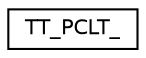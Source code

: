 digraph "Graphical Class Hierarchy"
{
 // LATEX_PDF_SIZE
  edge [fontname="Helvetica",fontsize="10",labelfontname="Helvetica",labelfontsize="10"];
  node [fontname="Helvetica",fontsize="10",shape=record];
  rankdir="LR";
  Node0 [label="TT_PCLT_",height=0.2,width=0.4,color="black", fillcolor="white", style="filled",URL="$d4/d71/structTT__PCLT__.html",tooltip=" "];
}
